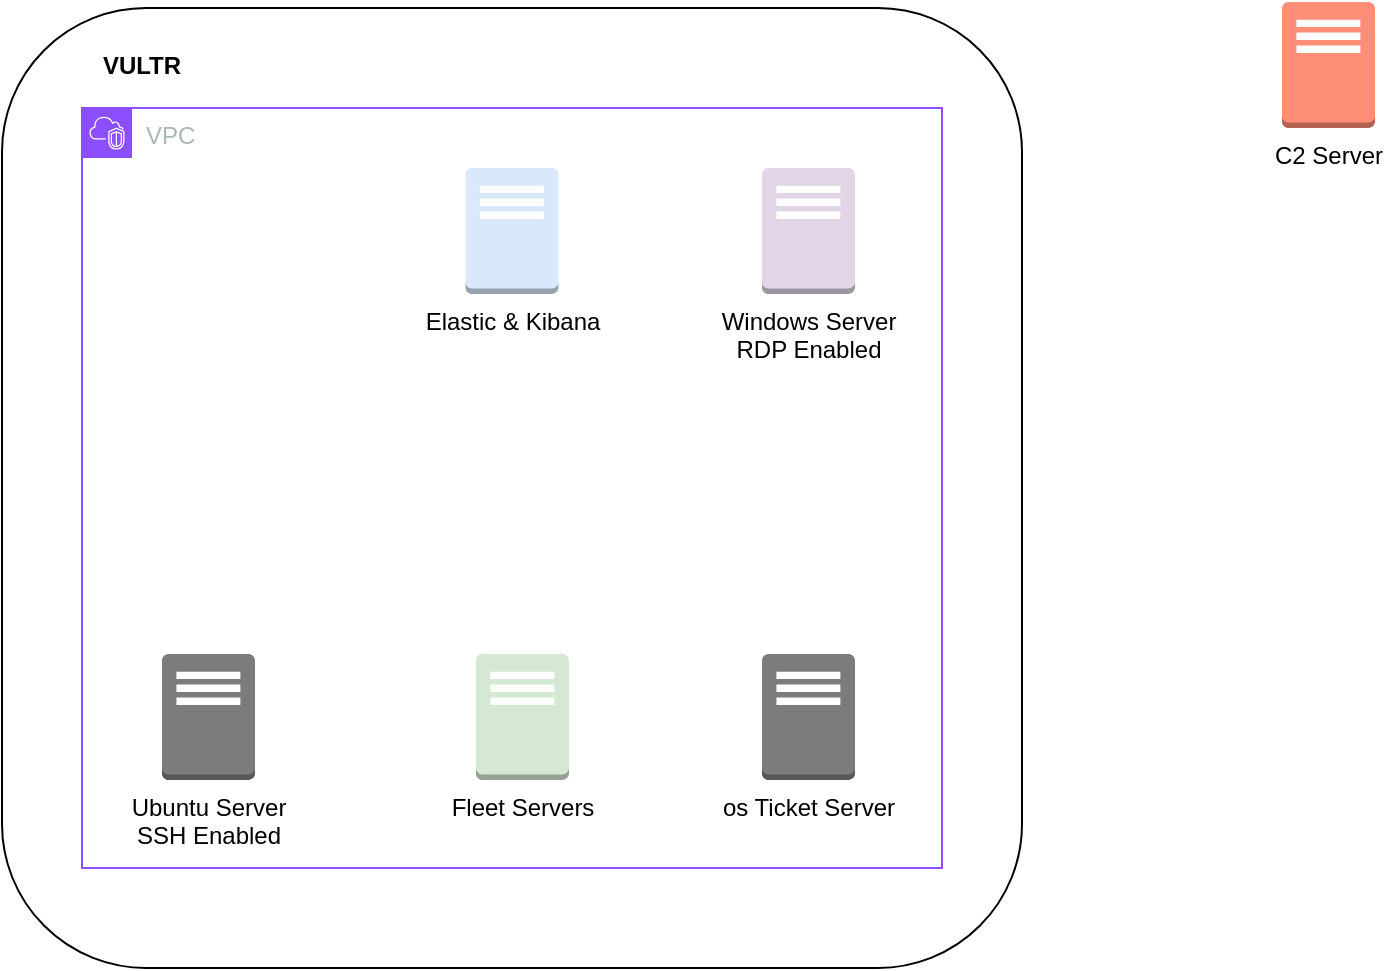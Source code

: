 <mxfile version="24.7.16">
  <diagram name="Página-1" id="MZ5x7KwWQMbGsEaIQctC">
    <mxGraphModel dx="1434" dy="738" grid="1" gridSize="10" guides="1" tooltips="1" connect="1" arrows="1" fold="1" page="1" pageScale="1" pageWidth="850" pageHeight="1100" math="0" shadow="0">
      <root>
        <mxCell id="0" />
        <mxCell id="1" parent="0" />
        <mxCell id="kIjpzPa-yHcZM0qlbKD9-8" value="" style="rounded=1;whiteSpace=wrap;html=1;" vertex="1" parent="1">
          <mxGeometry x="70" y="190" width="510" height="480" as="geometry" />
        </mxCell>
        <mxCell id="kIjpzPa-yHcZM0qlbKD9-1" value="Fleet Servers" style="outlineConnect=0;dashed=0;verticalLabelPosition=bottom;verticalAlign=top;align=center;html=1;shape=mxgraph.aws3.traditional_server;fillColor=#d5e8d4;strokeColor=#304226;" vertex="1" parent="1">
          <mxGeometry x="307" y="513" width="46.5" height="63" as="geometry" />
        </mxCell>
        <mxCell id="kIjpzPa-yHcZM0qlbKD9-3" value="Windows Server&lt;div&gt;&lt;span style=&quot;background-color: initial;&quot;&gt;RDP Enabled&lt;/span&gt;&lt;/div&gt;" style="outlineConnect=0;dashed=0;verticalLabelPosition=bottom;verticalAlign=top;align=center;html=1;shape=mxgraph.aws3.traditional_server;fillColor=#e1d5e7;strokeColor=#9673a6;" vertex="1" parent="1">
          <mxGeometry x="450" y="270" width="46.5" height="63" as="geometry" />
        </mxCell>
        <mxCell id="kIjpzPa-yHcZM0qlbKD9-6" value="C2 Server" style="outlineConnect=0;dashed=0;verticalLabelPosition=bottom;verticalAlign=top;align=center;html=1;shape=mxgraph.aws3.traditional_server;fillColor=#FF8E78;strokeColor=#d79b00;" vertex="1" parent="1">
          <mxGeometry x="710" y="187" width="46.5" height="63" as="geometry" />
        </mxCell>
        <mxCell id="kIjpzPa-yHcZM0qlbKD9-10" value="VULTR" style="text;html=1;align=center;verticalAlign=middle;whiteSpace=wrap;rounded=0;fontStyle=1" vertex="1" parent="1">
          <mxGeometry x="110" y="203.5" width="60" height="30" as="geometry" />
        </mxCell>
        <mxCell id="kIjpzPa-yHcZM0qlbKD9-11" value="VPC" style="points=[[0,0],[0.25,0],[0.5,0],[0.75,0],[1,0],[1,0.25],[1,0.5],[1,0.75],[1,1],[0.75,1],[0.5,1],[0.25,1],[0,1],[0,0.75],[0,0.5],[0,0.25]];outlineConnect=0;gradientColor=none;html=1;whiteSpace=wrap;fontSize=12;fontStyle=0;container=1;pointerEvents=0;collapsible=0;recursiveResize=0;shape=mxgraph.aws4.group;grIcon=mxgraph.aws4.group_vpc2;strokeColor=#8C4FFF;fillColor=none;verticalAlign=top;align=left;spacingLeft=30;fontColor=#AAB7B8;dashed=0;" vertex="1" parent="1">
          <mxGeometry x="110" y="240" width="430" height="380" as="geometry" />
        </mxCell>
        <mxCell id="kIjpzPa-yHcZM0qlbKD9-4" value="Elastic &amp;amp; Kibana" style="outlineConnect=0;dashed=0;verticalLabelPosition=bottom;verticalAlign=top;align=center;html=1;shape=mxgraph.aws3.traditional_server;fillColor=#dae8fc;strokeColor=#415573;" vertex="1" parent="kIjpzPa-yHcZM0qlbKD9-11">
          <mxGeometry x="191.75" y="30" width="46.5" height="63" as="geometry" />
        </mxCell>
        <mxCell id="kIjpzPa-yHcZM0qlbKD9-5" value="os Ticket Server" style="outlineConnect=0;dashed=0;verticalLabelPosition=bottom;verticalAlign=top;align=center;html=1;shape=mxgraph.aws3.traditional_server;fillColor=#7D7C7C;gradientColor=none;" vertex="1" parent="kIjpzPa-yHcZM0qlbKD9-11">
          <mxGeometry x="340" y="273" width="46.5" height="63" as="geometry" />
        </mxCell>
        <mxCell id="kIjpzPa-yHcZM0qlbKD9-2" value="Ubuntu Server&lt;div&gt;SSH Enabled&lt;/div&gt;" style="outlineConnect=0;dashed=0;verticalLabelPosition=bottom;verticalAlign=top;align=center;html=1;shape=mxgraph.aws3.traditional_server;fillColor=#7D7C7C;gradientColor=none;" vertex="1" parent="kIjpzPa-yHcZM0qlbKD9-11">
          <mxGeometry x="40" y="273" width="46.5" height="63" as="geometry" />
        </mxCell>
      </root>
    </mxGraphModel>
  </diagram>
</mxfile>
